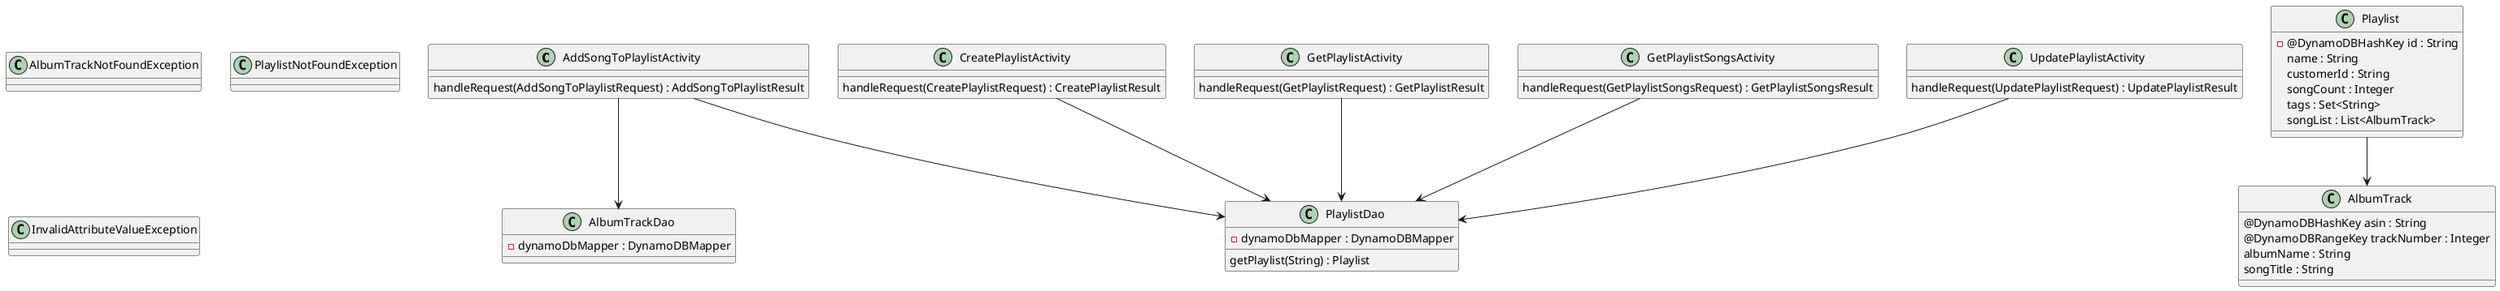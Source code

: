 @startuml
class AddSongToPlaylistActivity {
 handleRequest(AddSongToPlaylistRequest) : AddSongToPlaylistResult
}
class CreatePlaylistActivity {
handleRequest(CreatePlaylistRequest) : CreatePlaylistResult
}

class GetPlaylistActivity{
handleRequest(GetPlaylistRequest) : GetPlaylistResult
}
class GetPlaylistSongsActivity{
handleRequest(GetPlaylistSongsRequest) : GetPlaylistSongsResult
}
class UpdatePlaylistActivity{
handleRequest(UpdatePlaylistRequest) : UpdatePlaylistResult
}
class Playlist {
-@DynamoDBHashKey id : String
name : String
customerId : String
songCount : Integer
tags : Set<String>
songList : List<AlbumTrack>
}
class PlaylistDao {
getPlaylist(String) : Playlist
- dynamoDbMapper : DynamoDBMapper
}
class AlbumTrackDao {
- dynamoDbMapper : DynamoDBMapper
}
class AlbumTrackNotFoundException {

}
class PlaylistNotFoundException {

}
class InvalidAttributeValueException {

}
class GetPlaylistActivity {

}
class GetPlaylistSongsActivity {

}
class UpdatePlaylistActivity {

}
class AlbumTrack {
@DynamoDBHashKey asin : String
@DynamoDBRangeKey trackNumber : Integer
albumName : String
songTitle : String
}
UpdatePlaylistActivity --> PlaylistDao
GetPlaylistSongsActivity --> PlaylistDao
GetPlaylistActivity --> PlaylistDao
AddSongToPlaylistActivity --> PlaylistDao
CreatePlaylistActivity --> PlaylistDao
AddSongToPlaylistActivity --> AlbumTrackDao
Playlist --> AlbumTrack




@enduml